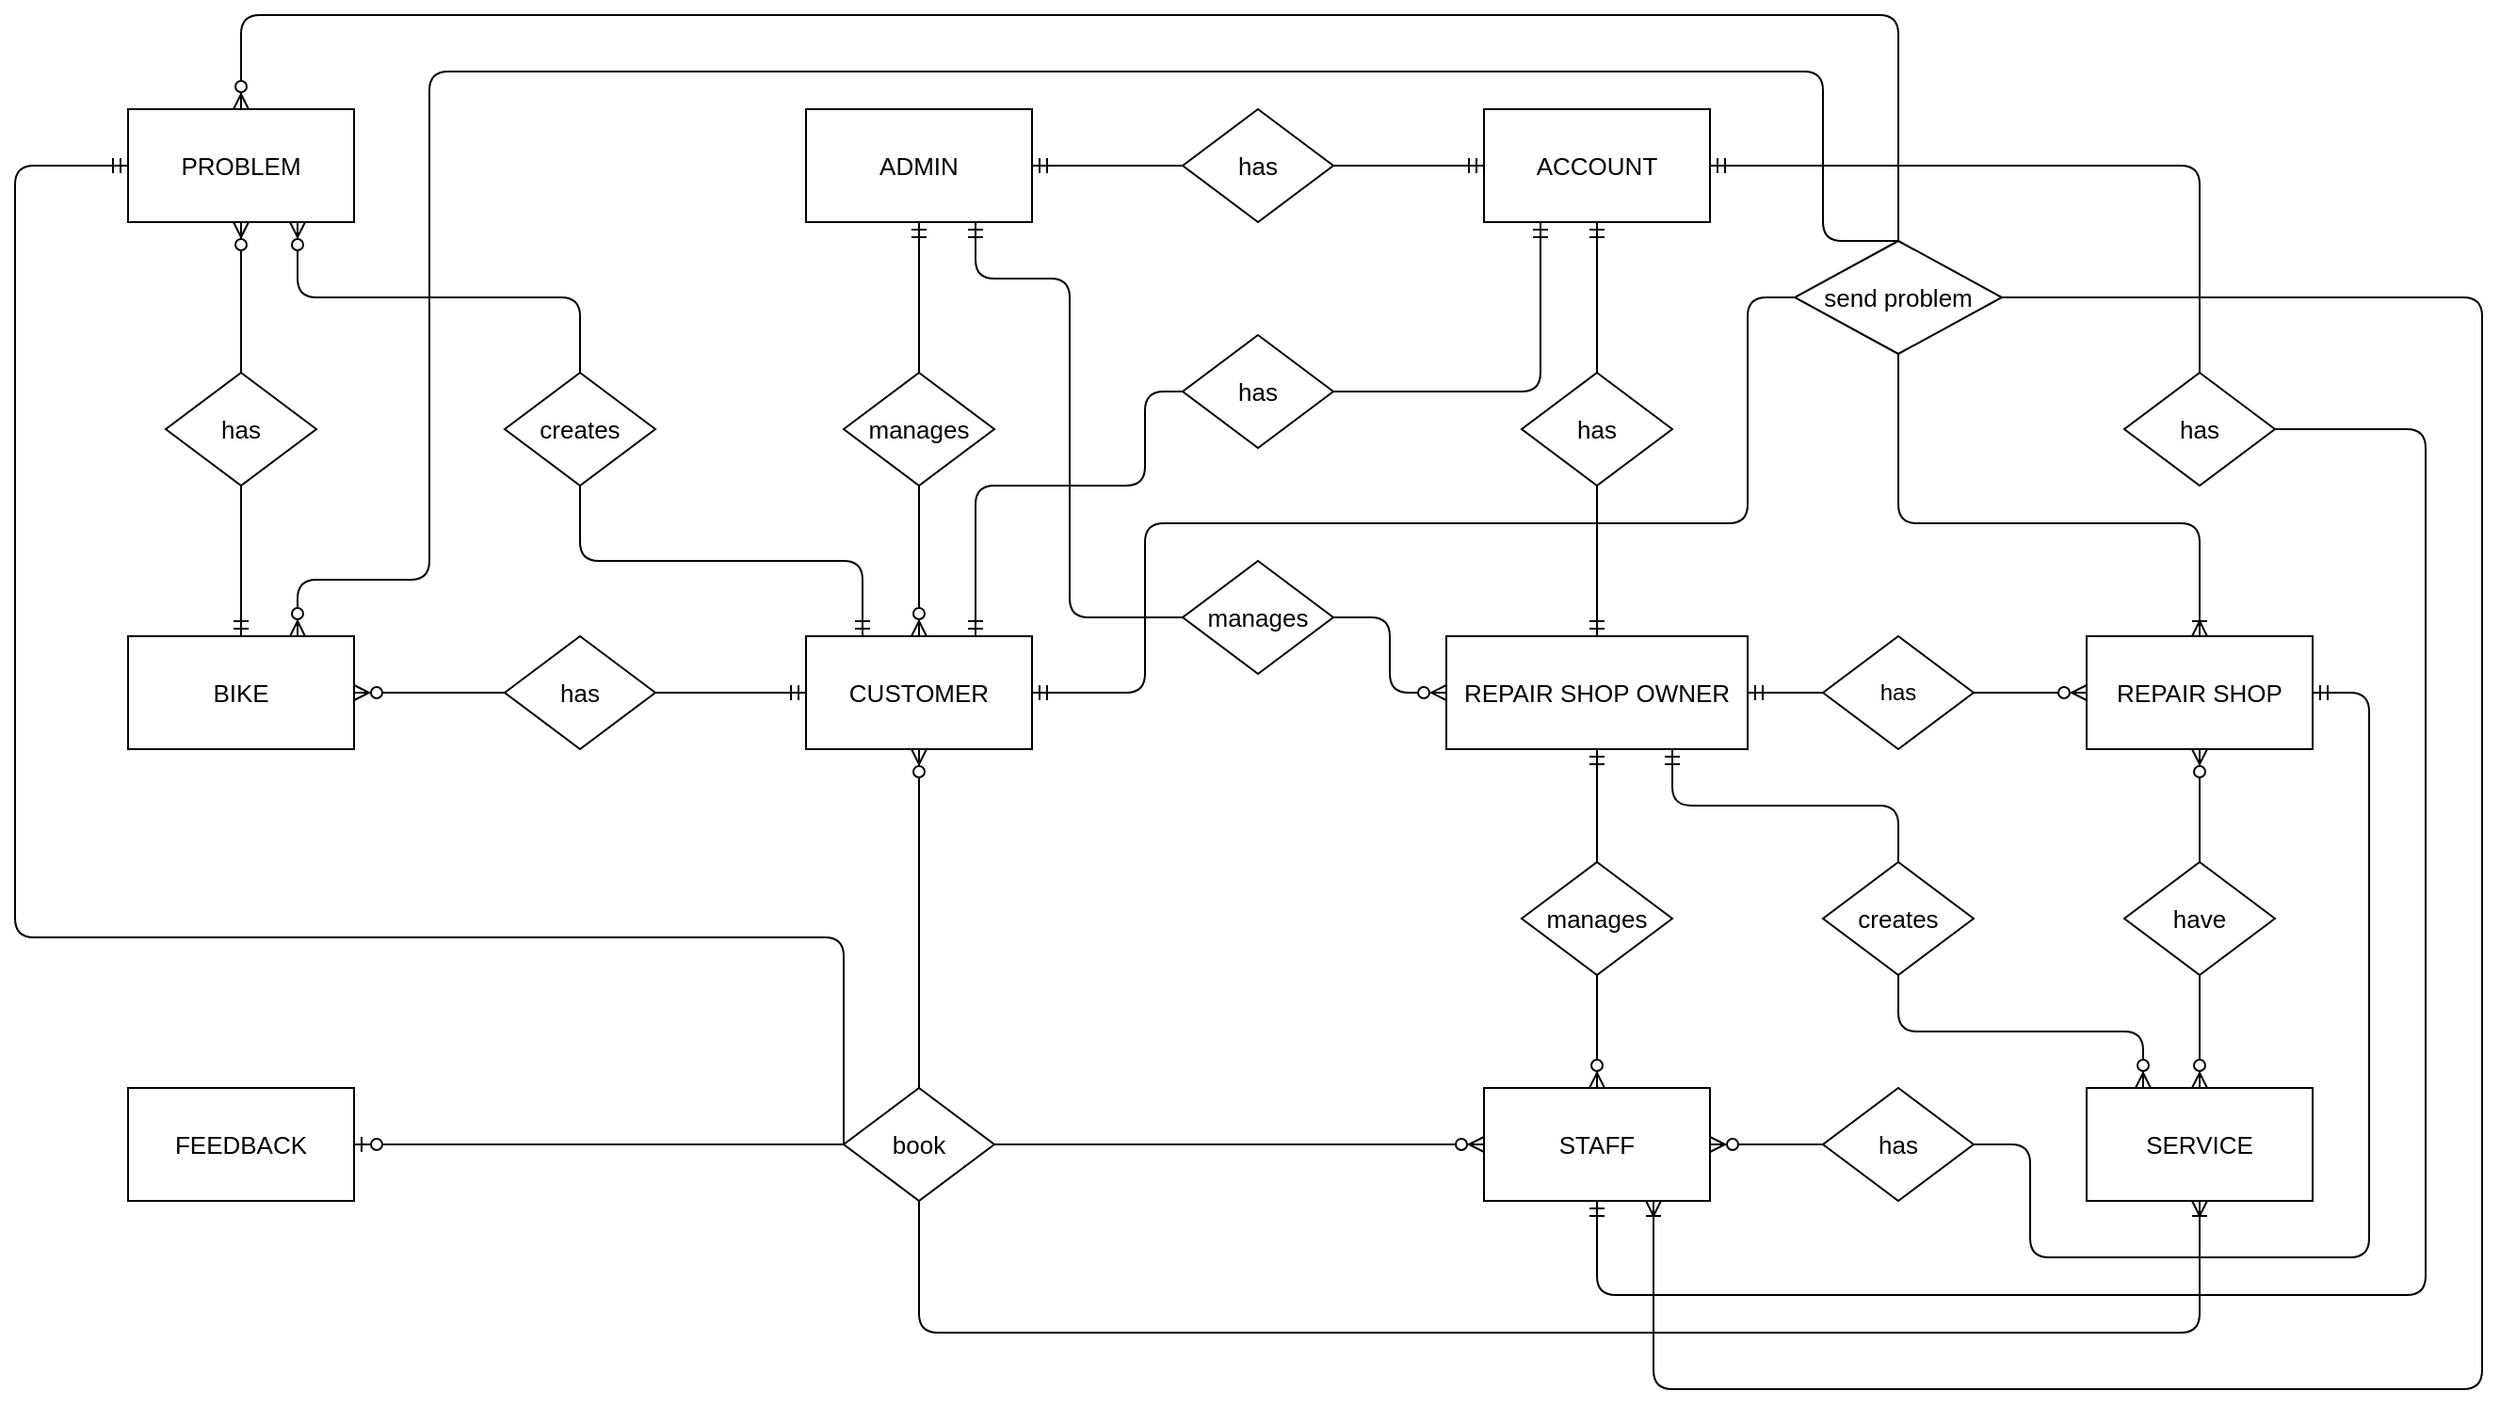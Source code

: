 <mxfile version="14.8.4" type="device"><diagram id="4bAuLs9GqdFUeBqoqcmT" name="Page-1"><mxGraphModel dx="1385" dy="628" grid="1" gridSize="10" guides="1" tooltips="1" connect="1" arrows="1" fold="1" page="1" pageScale="1" pageWidth="2336" pageHeight="1654" math="0" shadow="0"><root><mxCell id="0"/><mxCell id="1" parent="0"/><mxCell id="JLoSoah3RGLl2QCuuMoG-1" value="BIKE" style="rounded=0;whiteSpace=wrap;html=1;fontSize=13;" parent="1" vertex="1"><mxGeometry x="360" y="400" width="120" height="60" as="geometry"/></mxCell><mxCell id="JLoSoah3RGLl2QCuuMoG-2" value="ACCOUNT" style="rounded=0;whiteSpace=wrap;html=1;fontSize=13;" parent="1" vertex="1"><mxGeometry x="1080" y="120" width="120" height="60" as="geometry"/></mxCell><mxCell id="JLoSoah3RGLl2QCuuMoG-3" value="ADMIN" style="rounded=0;whiteSpace=wrap;html=1;fontSize=13;" parent="1" vertex="1"><mxGeometry x="720" y="120" width="120" height="60" as="geometry"/></mxCell><mxCell id="JLoSoah3RGLl2QCuuMoG-4" value="CUSTOMER" style="rounded=0;whiteSpace=wrap;html=1;fontSize=13;" parent="1" vertex="1"><mxGeometry x="720" y="400" width="120" height="60" as="geometry"/></mxCell><mxCell id="JLoSoah3RGLl2QCuuMoG-5" value="PROBLEM" style="rounded=0;whiteSpace=wrap;html=1;fontSize=13;" parent="1" vertex="1"><mxGeometry x="360" y="120" width="120" height="60" as="geometry"/></mxCell><mxCell id="JLoSoah3RGLl2QCuuMoG-6" value="REPAIR SHOP OWNER" style="rounded=0;whiteSpace=wrap;html=1;fontSize=13;" parent="1" vertex="1"><mxGeometry x="1060" y="400" width="160" height="60" as="geometry"/></mxCell><mxCell id="JLoSoah3RGLl2QCuuMoG-9" value="STAFF" style="rounded=0;whiteSpace=wrap;html=1;fontSize=13;" parent="1" vertex="1"><mxGeometry x="1080" y="640" width="120" height="60" as="geometry"/></mxCell><mxCell id="JLoSoah3RGLl2QCuuMoG-10" value="REPAIR SHOP" style="rounded=0;whiteSpace=wrap;html=1;fontSize=13;" parent="1" vertex="1"><mxGeometry x="1400" y="400" width="120" height="60" as="geometry"/></mxCell><mxCell id="JLoSoah3RGLl2QCuuMoG-11" value="SERVICE" style="rounded=0;whiteSpace=wrap;html=1;fontSize=13;" parent="1" vertex="1"><mxGeometry x="1400" y="640" width="120" height="60" as="geometry"/></mxCell><mxCell id="JLoSoah3RGLl2QCuuMoG-13" value="has" style="rhombus;whiteSpace=wrap;html=1;fontSize=13;" parent="1" vertex="1"><mxGeometry x="380" y="260" width="80" height="60" as="geometry"/></mxCell><mxCell id="JLoSoah3RGLl2QCuuMoG-14" value="" style="edgeStyle=orthogonalEdgeStyle;fontSize=12;html=1;endArrow=ERzeroToMany;endFill=1;exitX=0.5;exitY=0;exitDx=0;exitDy=0;entryX=0.5;entryY=1;entryDx=0;entryDy=0;" parent="1" source="JLoSoah3RGLl2QCuuMoG-13" target="JLoSoah3RGLl2QCuuMoG-5" edge="1"><mxGeometry width="100" height="100" relative="1" as="geometry"><mxPoint x="930" y="460" as="sourcePoint"/><mxPoint x="1030" y="360" as="targetPoint"/></mxGeometry></mxCell><mxCell id="JLoSoah3RGLl2QCuuMoG-15" value="" style="edgeStyle=orthogonalEdgeStyle;fontSize=12;html=1;endArrow=ERmandOne;endFill=0;exitX=0.5;exitY=1;exitDx=0;exitDy=0;entryX=0.5;entryY=0;entryDx=0;entryDy=0;" parent="1" source="JLoSoah3RGLl2QCuuMoG-13" target="JLoSoah3RGLl2QCuuMoG-1" edge="1"><mxGeometry width="100" height="100" relative="1" as="geometry"><mxPoint x="430" y="260" as="sourcePoint"/><mxPoint x="430" y="190" as="targetPoint"/></mxGeometry></mxCell><mxCell id="JLoSoah3RGLl2QCuuMoG-16" value="has" style="rhombus;whiteSpace=wrap;html=1;fontSize=13;" parent="1" vertex="1"><mxGeometry x="560" y="400" width="80" height="60" as="geometry"/></mxCell><mxCell id="JLoSoah3RGLl2QCuuMoG-17" value="" style="edgeStyle=orthogonalEdgeStyle;fontSize=12;html=1;endArrow=ERmandOne;endFill=0;entryX=0;entryY=0.5;entryDx=0;entryDy=0;exitX=1;exitY=0.5;exitDx=0;exitDy=0;" parent="1" source="JLoSoah3RGLl2QCuuMoG-16" target="JLoSoah3RGLl2QCuuMoG-4" edge="1"><mxGeometry width="100" height="100" relative="1" as="geometry"><mxPoint x="630" y="430" as="sourcePoint"/><mxPoint x="530" y="600" as="targetPoint"/></mxGeometry></mxCell><mxCell id="JLoSoah3RGLl2QCuuMoG-18" value="" style="edgeStyle=orthogonalEdgeStyle;fontSize=12;html=1;endArrow=ERzeroToMany;endFill=1;entryX=1;entryY=0.5;entryDx=0;entryDy=0;exitX=0;exitY=0.5;exitDx=0;exitDy=0;" parent="1" source="JLoSoah3RGLl2QCuuMoG-16" target="JLoSoah3RGLl2QCuuMoG-1" edge="1"><mxGeometry width="100" height="100" relative="1" as="geometry"><mxPoint x="560" y="430" as="sourcePoint"/><mxPoint x="420" y="460" as="targetPoint"/></mxGeometry></mxCell><mxCell id="JLoSoah3RGLl2QCuuMoG-29" value="" style="edgeStyle=orthogonalEdgeStyle;fontSize=12;html=1;endArrow=ERmandOne;endFill=0;entryX=0;entryY=0.5;entryDx=0;entryDy=0;exitX=0;exitY=0.5;exitDx=0;exitDy=0;" parent="1" source="JLoSoah3RGLl2QCuuMoG-43" target="JLoSoah3RGLl2QCuuMoG-5" edge="1"><mxGeometry width="100" height="100" relative="1" as="geometry"><mxPoint x="560" y="670" as="sourcePoint"/><mxPoint x="370" y="145" as="targetPoint"/><Array as="points"><mxPoint x="740" y="560"/><mxPoint x="300" y="560"/><mxPoint x="300" y="150"/></Array></mxGeometry></mxCell><mxCell id="JLoSoah3RGLl2QCuuMoG-30" value="creates" style="rhombus;whiteSpace=wrap;html=1;fontSize=13;" parent="1" vertex="1"><mxGeometry x="560" y="260" width="80" height="60" as="geometry"/></mxCell><mxCell id="JLoSoah3RGLl2QCuuMoG-31" value="" style="edgeStyle=orthogonalEdgeStyle;fontSize=12;html=1;endArrow=ERzeroToMany;endFill=1;exitX=0.5;exitY=0;exitDx=0;exitDy=0;entryX=0.75;entryY=1;entryDx=0;entryDy=0;" parent="1" source="JLoSoah3RGLl2QCuuMoG-30" target="JLoSoah3RGLl2QCuuMoG-5" edge="1"><mxGeometry width="100" height="100" relative="1" as="geometry"><mxPoint x="430" y="260" as="sourcePoint"/><mxPoint x="430" y="190" as="targetPoint"/></mxGeometry></mxCell><mxCell id="JLoSoah3RGLl2QCuuMoG-32" value="" style="edgeStyle=orthogonalEdgeStyle;fontSize=12;html=1;endArrow=ERmandOne;endFill=0;exitX=0.5;exitY=1;exitDx=0;exitDy=0;entryX=0.25;entryY=0;entryDx=0;entryDy=0;" parent="1" source="JLoSoah3RGLl2QCuuMoG-30" target="JLoSoah3RGLl2QCuuMoG-4" edge="1"><mxGeometry width="100" height="100" relative="1" as="geometry"><mxPoint x="430" y="340" as="sourcePoint"/><mxPoint x="430" y="410" as="targetPoint"/></mxGeometry></mxCell><mxCell id="JLoSoah3RGLl2QCuuMoG-33" value="send problem" style="rhombus;whiteSpace=wrap;html=1;fontSize=13;" parent="1" vertex="1"><mxGeometry x="1245" y="190" width="110" height="60" as="geometry"/></mxCell><mxCell id="JLoSoah3RGLl2QCuuMoG-34" value="" style="edgeStyle=orthogonalEdgeStyle;fontSize=12;html=1;endArrow=ERzeroToMany;endFill=1;exitX=0.5;exitY=0;exitDx=0;exitDy=0;entryX=0.5;entryY=0;entryDx=0;entryDy=0;" parent="1" source="JLoSoah3RGLl2QCuuMoG-33" target="JLoSoah3RGLl2QCuuMoG-5" edge="1"><mxGeometry width="100" height="100" relative="1" as="geometry"><mxPoint x="610" y="260" as="sourcePoint"/><mxPoint x="460" y="190" as="targetPoint"/><Array as="points"><mxPoint x="1300" y="70"/><mxPoint x="420" y="70"/></Array></mxGeometry></mxCell><mxCell id="JLoSoah3RGLl2QCuuMoG-35" value="" style="edgeStyle=orthogonalEdgeStyle;fontSize=12;html=1;endArrow=ERoneToMany;endFill=0;exitX=0.5;exitY=1;exitDx=0;exitDy=0;entryX=0.5;entryY=0;entryDx=0;entryDy=0;" parent="1" source="JLoSoah3RGLl2QCuuMoG-33" target="JLoSoah3RGLl2QCuuMoG-10" edge="1"><mxGeometry width="100" height="100" relative="1" as="geometry"><mxPoint x="430" y="340" as="sourcePoint"/><mxPoint x="430" y="410" as="targetPoint"/><Array as="points"><mxPoint x="1300" y="340"/><mxPoint x="1460" y="340"/></Array></mxGeometry></mxCell><mxCell id="JLoSoah3RGLl2QCuuMoG-36" value="manages" style="rhombus;whiteSpace=wrap;html=1;fontSize=13;" parent="1" vertex="1"><mxGeometry x="740" y="260" width="80" height="60" as="geometry"/></mxCell><mxCell id="JLoSoah3RGLl2QCuuMoG-37" value="" style="edgeStyle=orthogonalEdgeStyle;fontSize=12;html=1;endArrow=ERzeroToMany;endFill=1;exitX=0.5;exitY=1;exitDx=0;exitDy=0;entryX=0.5;entryY=0;entryDx=0;entryDy=0;" parent="1" source="JLoSoah3RGLl2QCuuMoG-36" target="JLoSoah3RGLl2QCuuMoG-4" edge="1"><mxGeometry width="100" height="100" relative="1" as="geometry"><mxPoint x="610" y="340" as="sourcePoint"/><mxPoint x="760" y="410" as="targetPoint"/></mxGeometry></mxCell><mxCell id="JLoSoah3RGLl2QCuuMoG-38" value="" style="edgeStyle=orthogonalEdgeStyle;fontSize=12;html=1;endArrow=ERmandOne;endFill=0;exitX=0.5;exitY=0;exitDx=0;exitDy=0;entryX=0.5;entryY=1;entryDx=0;entryDy=0;" parent="1" source="JLoSoah3RGLl2QCuuMoG-36" target="JLoSoah3RGLl2QCuuMoG-3" edge="1"><mxGeometry width="100" height="100" relative="1" as="geometry"><mxPoint x="970" y="340" as="sourcePoint"/><mxPoint x="820" y="410" as="targetPoint"/></mxGeometry></mxCell><mxCell id="JLoSoah3RGLl2QCuuMoG-40" value="has" style="rhombus;whiteSpace=wrap;html=1;fontSize=13;" parent="1" vertex="1"><mxGeometry x="920" y="240" width="80" height="60" as="geometry"/></mxCell><mxCell id="JLoSoah3RGLl2QCuuMoG-41" value="" style="edgeStyle=orthogonalEdgeStyle;fontSize=12;html=1;endArrow=ERmandOne;endFill=0;exitX=0;exitY=0.5;exitDx=0;exitDy=0;entryX=0.75;entryY=0;entryDx=0;entryDy=0;" parent="1" source="JLoSoah3RGLl2QCuuMoG-40" target="JLoSoah3RGLl2QCuuMoG-4" edge="1"><mxGeometry width="100" height="100" relative="1" as="geometry"><mxPoint x="790" y="340" as="sourcePoint"/><mxPoint x="790" y="410" as="targetPoint"/><Array as="points"><mxPoint x="900" y="270"/><mxPoint x="900" y="320"/><mxPoint x="810" y="320"/></Array></mxGeometry></mxCell><mxCell id="JLoSoah3RGLl2QCuuMoG-42" value="" style="edgeStyle=orthogonalEdgeStyle;fontSize=12;html=1;endArrow=ERmandOne;endFill=0;exitX=1;exitY=0.5;exitDx=0;exitDy=0;entryX=0.25;entryY=1;entryDx=0;entryDy=0;" parent="1" source="JLoSoah3RGLl2QCuuMoG-40" target="JLoSoah3RGLl2QCuuMoG-2" edge="1"><mxGeometry width="100" height="100" relative="1" as="geometry"><mxPoint x="970" y="340" as="sourcePoint"/><mxPoint x="820" y="410" as="targetPoint"/></mxGeometry></mxCell><mxCell id="JLoSoah3RGLl2QCuuMoG-43" value="book" style="rhombus;whiteSpace=wrap;html=1;fontSize=13;" parent="1" vertex="1"><mxGeometry x="740" y="640" width="80" height="60" as="geometry"/></mxCell><mxCell id="JLoSoah3RGLl2QCuuMoG-44" value="" style="edgeStyle=orthogonalEdgeStyle;fontSize=12;html=1;endArrow=ERzeroToMany;endFill=1;exitX=0.5;exitY=0;exitDx=0;exitDy=0;entryX=0.5;entryY=1;entryDx=0;entryDy=0;fontStyle=1" parent="1" source="JLoSoah3RGLl2QCuuMoG-43" target="JLoSoah3RGLl2QCuuMoG-4" edge="1"><mxGeometry width="100" height="100" relative="1" as="geometry"><mxPoint x="790" y="340" as="sourcePoint"/><mxPoint x="780" y="460" as="targetPoint"/></mxGeometry></mxCell><mxCell id="JLoSoah3RGLl2QCuuMoG-45" value="" style="edgeStyle=orthogonalEdgeStyle;fontSize=12;html=1;endArrow=ERzeroToMany;endFill=1;exitX=1;exitY=0.5;exitDx=0;exitDy=0;entryX=0;entryY=0.5;entryDx=0;entryDy=0;" parent="1" source="JLoSoah3RGLl2QCuuMoG-43" target="JLoSoah3RGLl2QCuuMoG-9" edge="1"><mxGeometry width="100" height="100" relative="1" as="geometry"><mxPoint x="790" y="520" as="sourcePoint"/><mxPoint x="780" y="640" as="targetPoint"/></mxGeometry></mxCell><mxCell id="JLoSoah3RGLl2QCuuMoG-46" value="has" style="rhombus;whiteSpace=wrap;html=1;fontSize=13;" parent="1" vertex="1"><mxGeometry x="920" y="120" width="80" height="60" as="geometry"/></mxCell><mxCell id="JLoSoah3RGLl2QCuuMoG-47" value="" style="edgeStyle=orthogonalEdgeStyle;fontSize=12;html=1;endArrow=ERmandOne;endFill=0;entryX=0;entryY=0.5;entryDx=0;entryDy=0;exitX=1;exitY=0.5;exitDx=0;exitDy=0;" parent="1" source="JLoSoah3RGLl2QCuuMoG-46" target="JLoSoah3RGLl2QCuuMoG-2" edge="1"><mxGeometry width="100" height="100" relative="1" as="geometry"><mxPoint x="1020" y="160" as="sourcePoint"/><mxPoint x="790" y="190" as="targetPoint"/></mxGeometry></mxCell><mxCell id="JLoSoah3RGLl2QCuuMoG-48" value="" style="edgeStyle=orthogonalEdgeStyle;fontSize=12;html=1;endArrow=ERmandOne;endFill=0;entryX=1;entryY=0.5;entryDx=0;entryDy=0;exitX=0;exitY=0.5;exitDx=0;exitDy=0;" parent="1" source="JLoSoah3RGLl2QCuuMoG-46" target="JLoSoah3RGLl2QCuuMoG-3" edge="1"><mxGeometry width="100" height="100" relative="1" as="geometry"><mxPoint x="900" y="180" as="sourcePoint"/><mxPoint x="1090" y="160" as="targetPoint"/></mxGeometry></mxCell><mxCell id="JLoSoah3RGLl2QCuuMoG-49" value="manages" style="rhombus;whiteSpace=wrap;html=1;fontSize=13;" parent="1" vertex="1"><mxGeometry x="920" y="360" width="80" height="60" as="geometry"/></mxCell><mxCell id="JLoSoah3RGLl2QCuuMoG-50" value="" style="edgeStyle=orthogonalEdgeStyle;fontSize=12;html=1;endArrow=ERmandOne;endFill=0;exitX=0;exitY=0.5;exitDx=0;exitDy=0;entryX=0.75;entryY=1;entryDx=0;entryDy=0;" parent="1" source="JLoSoah3RGLl2QCuuMoG-49" target="JLoSoah3RGLl2QCuuMoG-3" edge="1"><mxGeometry width="100" height="100" relative="1" as="geometry"><mxPoint x="790" y="260" as="sourcePoint"/><mxPoint x="790" y="190" as="targetPoint"/><Array as="points"><mxPoint x="860" y="390"/><mxPoint x="860" y="210"/><mxPoint x="810" y="210"/></Array></mxGeometry></mxCell><mxCell id="JLoSoah3RGLl2QCuuMoG-51" value="" style="edgeStyle=orthogonalEdgeStyle;fontSize=12;html=1;endArrow=ERzeroToMany;endFill=1;exitX=1;exitY=0.5;exitDx=0;exitDy=0;entryX=0;entryY=0.5;entryDx=0;entryDy=0;" parent="1" source="JLoSoah3RGLl2QCuuMoG-49" target="JLoSoah3RGLl2QCuuMoG-6" edge="1"><mxGeometry width="100" height="100" relative="1" as="geometry"><mxPoint x="790" y="340" as="sourcePoint"/><mxPoint x="790" y="410.0" as="targetPoint"/></mxGeometry></mxCell><mxCell id="JLoSoah3RGLl2QCuuMoG-52" value="has" style="rhombus;whiteSpace=wrap;html=1;fontStyle=0;fontSize=13;" parent="1" vertex="1"><mxGeometry x="1100" y="260" width="80" height="60" as="geometry"/></mxCell><mxCell id="JLoSoah3RGLl2QCuuMoG-53" value="" style="edgeStyle=orthogonalEdgeStyle;fontSize=12;html=1;endArrow=ERmandOne;endFill=0;exitX=0.5;exitY=0;exitDx=0;exitDy=0;entryX=0.5;entryY=1;entryDx=0;entryDy=0;" parent="1" source="JLoSoah3RGLl2QCuuMoG-52" target="JLoSoah3RGLl2QCuuMoG-2" edge="1"><mxGeometry width="100" height="100" relative="1" as="geometry"><mxPoint x="1200" y="270" as="sourcePoint"/><mxPoint x="1200" y="200" as="targetPoint"/></mxGeometry></mxCell><mxCell id="JLoSoah3RGLl2QCuuMoG-54" value="" style="edgeStyle=orthogonalEdgeStyle;fontSize=12;html=1;endArrow=ERmandOne;endFill=0;exitX=0.5;exitY=1;exitDx=0;exitDy=0;entryX=0.5;entryY=0;entryDx=0;entryDy=0;" parent="1" source="JLoSoah3RGLl2QCuuMoG-52" target="JLoSoah3RGLl2QCuuMoG-6" edge="1"><mxGeometry width="100" height="100" relative="1" as="geometry"><mxPoint x="1230" y="325" as="sourcePoint"/><mxPoint x="1230" y="255" as="targetPoint"/></mxGeometry></mxCell><mxCell id="JLoSoah3RGLl2QCuuMoG-55" value="creates" style="rhombus;whiteSpace=wrap;html=1;fontSize=13;" parent="1" vertex="1"><mxGeometry x="1260" y="520" width="80" height="60" as="geometry"/></mxCell><mxCell id="JLoSoah3RGLl2QCuuMoG-57" value="" style="edgeStyle=orthogonalEdgeStyle;fontSize=12;html=1;endArrow=ERmandOne;endFill=0;exitX=0.5;exitY=0;exitDx=0;exitDy=0;entryX=0.75;entryY=1;entryDx=0;entryDy=0;" parent="1" source="JLoSoah3RGLl2QCuuMoG-55" target="JLoSoah3RGLl2QCuuMoG-6" edge="1"><mxGeometry width="100" height="100" relative="1" as="geometry"><mxPoint x="1010" y="440" as="sourcePoint"/><mxPoint x="1070" y="440" as="targetPoint"/><Array as="points"><mxPoint x="1300" y="490"/><mxPoint x="1180" y="490"/></Array></mxGeometry></mxCell><mxCell id="JLoSoah3RGLl2QCuuMoG-58" value="" style="edgeStyle=orthogonalEdgeStyle;fontSize=12;html=1;endArrow=ERzeroToMany;endFill=1;exitX=0.5;exitY=1;exitDx=0;exitDy=0;entryX=0.25;entryY=0;entryDx=0;entryDy=0;" parent="1" source="JLoSoah3RGLl2QCuuMoG-55" target="JLoSoah3RGLl2QCuuMoG-11" edge="1"><mxGeometry width="100" height="100" relative="1" as="geometry"><mxPoint x="1340" y="610" as="sourcePoint"/><mxPoint x="1400" y="610" as="targetPoint"/></mxGeometry></mxCell><mxCell id="JLoSoah3RGLl2QCuuMoG-59" value="manages" style="rhombus;whiteSpace=wrap;html=1;fontSize=13;" parent="1" vertex="1"><mxGeometry x="1100" y="520" width="80" height="60" as="geometry"/></mxCell><mxCell id="JLoSoah3RGLl2QCuuMoG-62" value="" style="edgeStyle=orthogonalEdgeStyle;fontSize=12;html=1;endArrow=ERmandOne;endFill=0;exitX=0.5;exitY=0;exitDx=0;exitDy=0;entryX=0.5;entryY=1;entryDx=0;entryDy=0;fontStyle=1" parent="1" source="JLoSoah3RGLl2QCuuMoG-59" target="JLoSoah3RGLl2QCuuMoG-6" edge="1"><mxGeometry width="100" height="100" relative="1" as="geometry"><mxPoint x="790" y="520.0" as="sourcePoint"/><mxPoint x="790" y="470.0" as="targetPoint"/></mxGeometry></mxCell><mxCell id="JLoSoah3RGLl2QCuuMoG-63" value="" style="edgeStyle=orthogonalEdgeStyle;fontSize=12;html=1;endArrow=ERzeroToMany;endFill=1;entryX=0.5;entryY=0;entryDx=0;entryDy=0;exitX=0.5;exitY=1;exitDx=0;exitDy=0;" parent="1" source="JLoSoah3RGLl2QCuuMoG-59" target="JLoSoah3RGLl2QCuuMoG-9" edge="1"><mxGeometry width="100" height="100" relative="1" as="geometry"><mxPoint x="1190" y="600" as="sourcePoint"/><mxPoint x="1150" y="410.0" as="targetPoint"/></mxGeometry></mxCell><mxCell id="JLoSoah3RGLl2QCuuMoG-64" value="has" style="rhombus;whiteSpace=wrap;html=1;" parent="1" vertex="1"><mxGeometry x="1260" y="400" width="80" height="60" as="geometry"/></mxCell><mxCell id="JLoSoah3RGLl2QCuuMoG-65" value="" style="edgeStyle=orthogonalEdgeStyle;fontSize=12;html=1;endArrow=ERmandOne;endFill=0;exitX=0;exitY=0.5;exitDx=0;exitDy=0;entryX=1;entryY=0.5;entryDx=0;entryDy=0;" parent="1" source="JLoSoah3RGLl2QCuuMoG-64" target="JLoSoah3RGLl2QCuuMoG-6" edge="1"><mxGeometry width="100" height="100" relative="1" as="geometry"><mxPoint x="1010" y="440" as="sourcePoint"/><mxPoint x="1070" y="440" as="targetPoint"/></mxGeometry></mxCell><mxCell id="JLoSoah3RGLl2QCuuMoG-66" value="" style="edgeStyle=orthogonalEdgeStyle;fontSize=12;html=1;endArrow=ERzeroToMany;endFill=1;entryX=0;entryY=0.5;entryDx=0;entryDy=0;exitX=1;exitY=0.5;exitDx=0;exitDy=0;" parent="1" source="JLoSoah3RGLl2QCuuMoG-64" target="JLoSoah3RGLl2QCuuMoG-10" edge="1"><mxGeometry width="100" height="100" relative="1" as="geometry"><mxPoint x="1370" y="460" as="sourcePoint"/><mxPoint x="1230" y="440" as="targetPoint"/></mxGeometry></mxCell><mxCell id="JLoSoah3RGLl2QCuuMoG-67" value="have" style="rhombus;whiteSpace=wrap;html=1;fontSize=13;" parent="1" vertex="1"><mxGeometry x="1420" y="520" width="80" height="60" as="geometry"/></mxCell><mxCell id="JLoSoah3RGLl2QCuuMoG-68" value="" style="edgeStyle=orthogonalEdgeStyle;fontSize=12;html=1;endArrow=ERzeroToMany;endFill=1;entryX=0.5;entryY=1;entryDx=0;entryDy=0;fontStyle=1;exitX=0.5;exitY=0;exitDx=0;exitDy=0;" parent="1" source="JLoSoah3RGLl2QCuuMoG-67" target="JLoSoah3RGLl2QCuuMoG-10" edge="1"><mxGeometry width="100" height="100" relative="1" as="geometry"><mxPoint x="1520" y="490" as="sourcePoint"/><mxPoint x="1150" y="470" as="targetPoint"/></mxGeometry></mxCell><mxCell id="JLoSoah3RGLl2QCuuMoG-69" value="" style="edgeStyle=orthogonalEdgeStyle;fontSize=12;html=1;endArrow=ERzeroToMany;endFill=1;entryX=0.5;entryY=0;entryDx=0;entryDy=0;exitX=0.5;exitY=1;exitDx=0;exitDy=0;" parent="1" source="JLoSoah3RGLl2QCuuMoG-67" target="JLoSoah3RGLl2QCuuMoG-11" edge="1"><mxGeometry width="100" height="100" relative="1" as="geometry"><mxPoint x="1150" y="600" as="sourcePoint"/><mxPoint x="1150" y="650" as="targetPoint"/></mxGeometry></mxCell><mxCell id="JLoSoah3RGLl2QCuuMoG-70" value="has" style="rhombus;whiteSpace=wrap;html=1;fontSize=13;" parent="1" vertex="1"><mxGeometry x="1260" y="640" width="80" height="60" as="geometry"/></mxCell><mxCell id="JLoSoah3RGLl2QCuuMoG-71" value="" style="edgeStyle=orthogonalEdgeStyle;fontSize=12;html=1;endArrow=ERzeroToMany;endFill=1;entryX=1;entryY=0.5;entryDx=0;entryDy=0;fontStyle=1;exitX=0;exitY=0.5;exitDx=0;exitDy=0;" parent="1" source="JLoSoah3RGLl2QCuuMoG-70" target="JLoSoah3RGLl2QCuuMoG-9" edge="1"><mxGeometry width="100" height="100" relative="1" as="geometry"><mxPoint x="1230" y="700" as="sourcePoint"/><mxPoint x="1470" y="470" as="targetPoint"/></mxGeometry></mxCell><mxCell id="JLoSoah3RGLl2QCuuMoG-72" value="" style="edgeStyle=orthogonalEdgeStyle;fontSize=12;html=1;endArrow=ERmandOne;endFill=0;entryX=1;entryY=0.5;entryDx=0;entryDy=0;fontStyle=1;exitX=1;exitY=0.5;exitDx=0;exitDy=0;" parent="1" source="JLoSoah3RGLl2QCuuMoG-70" target="JLoSoah3RGLl2QCuuMoG-10" edge="1"><mxGeometry width="100" height="100" relative="1" as="geometry"><mxPoint x="1280" y="680" as="sourcePoint"/><mxPoint x="1210" y="680" as="targetPoint"/><Array as="points"><mxPoint x="1370" y="670"/><mxPoint x="1370" y="730"/><mxPoint x="1550" y="730"/><mxPoint x="1550" y="430"/></Array></mxGeometry></mxCell><mxCell id="JLoSoah3RGLl2QCuuMoG-80" value="has" style="rhombus;whiteSpace=wrap;html=1;fontStyle=0;fontSize=13;" parent="1" vertex="1"><mxGeometry x="1420" y="260" width="80" height="60" as="geometry"/></mxCell><mxCell id="JLoSoah3RGLl2QCuuMoG-81" value="" style="edgeStyle=orthogonalEdgeStyle;fontSize=12;html=1;endArrow=ERmandOne;endFill=0;exitX=0.5;exitY=0;exitDx=0;exitDy=0;entryX=1;entryY=0.5;entryDx=0;entryDy=0;" parent="1" source="JLoSoah3RGLl2QCuuMoG-80" target="JLoSoah3RGLl2QCuuMoG-2" edge="1"><mxGeometry width="100" height="100" relative="1" as="geometry"><mxPoint x="1150" y="260" as="sourcePoint"/><mxPoint x="1150" y="190" as="targetPoint"/></mxGeometry></mxCell><mxCell id="JLoSoah3RGLl2QCuuMoG-82" value="" style="edgeStyle=orthogonalEdgeStyle;fontSize=12;html=1;endArrow=ERmandOne;endFill=0;exitX=1;exitY=0.5;exitDx=0;exitDy=0;" parent="1" source="JLoSoah3RGLl2QCuuMoG-80" target="JLoSoah3RGLl2QCuuMoG-9" edge="1"><mxGeometry width="100" height="100" relative="1" as="geometry"><mxPoint x="1770" y="250" as="sourcePoint"/><mxPoint x="1650" y="480" as="targetPoint"/><Array as="points"><mxPoint x="1580" y="290"/><mxPoint x="1580" y="750"/><mxPoint x="1140" y="750"/></Array></mxGeometry></mxCell><mxCell id="JLoSoah3RGLl2QCuuMoG-85" value="" style="edgeStyle=orthogonalEdgeStyle;fontSize=12;html=1;endArrow=ERoneToMany;endFill=0;exitX=0.5;exitY=1;exitDx=0;exitDy=0;entryX=0.5;entryY=1;entryDx=0;entryDy=0;" parent="1" source="JLoSoah3RGLl2QCuuMoG-43" target="JLoSoah3RGLl2QCuuMoG-11" edge="1"><mxGeometry width="100" height="100" relative="1" as="geometry"><mxPoint x="1000" y="770" as="sourcePoint"/><mxPoint x="1458" y="710" as="targetPoint"/><Array as="points"><mxPoint x="780" y="770"/><mxPoint x="1460" y="770"/></Array></mxGeometry></mxCell><mxCell id="hR_D9di85oQgvhERvBrQ-1" value="" style="edgeStyle=orthogonalEdgeStyle;fontSize=12;html=1;endArrow=ERoneToMany;endFill=0;exitX=1;exitY=0.5;exitDx=0;exitDy=0;entryX=0.75;entryY=1;entryDx=0;entryDy=0;" parent="1" source="JLoSoah3RGLl2QCuuMoG-33" target="JLoSoah3RGLl2QCuuMoG-9" edge="1"><mxGeometry width="100" height="100" relative="1" as="geometry"><mxPoint x="1360" y="300" as="sourcePoint"/><mxPoint x="1520" y="380" as="targetPoint"/><Array as="points"><mxPoint x="1610" y="220"/><mxPoint x="1610" y="800"/><mxPoint x="1170" y="800"/></Array></mxGeometry></mxCell><mxCell id="hR_D9di85oQgvhERvBrQ-2" value="" style="edgeStyle=orthogonalEdgeStyle;fontSize=12;html=1;endArrow=ERmandOne;endFill=0;exitX=0;exitY=0.5;exitDx=0;exitDy=0;entryX=1;entryY=0.5;entryDx=0;entryDy=0;" parent="1" source="JLoSoah3RGLl2QCuuMoG-33" target="JLoSoah3RGLl2QCuuMoG-4" edge="1"><mxGeometry width="100" height="100" relative="1" as="geometry"><mxPoint x="1220" y="270" as="sourcePoint"/><mxPoint x="1380" y="420.0" as="targetPoint"/><Array as="points"><mxPoint x="1220" y="220"/><mxPoint x="1220" y="340"/><mxPoint x="900" y="340"/><mxPoint x="900" y="430"/></Array></mxGeometry></mxCell><mxCell id="YF-bdfkpeFSyrEAIaSOP-8" value="" style="edgeStyle=orthogonalEdgeStyle;fontSize=12;html=1;endArrow=ERzeroToMany;endFill=1;exitX=0.5;exitY=0;exitDx=0;exitDy=0;entryX=0.75;entryY=0;entryDx=0;entryDy=0;" parent="1" source="JLoSoah3RGLl2QCuuMoG-33" target="JLoSoah3RGLl2QCuuMoG-1" edge="1"><mxGeometry width="100" height="100" relative="1" as="geometry"><mxPoint x="610" y="270" as="sourcePoint"/><mxPoint x="460" y="190" as="targetPoint"/><Array as="points"><mxPoint x="1260" y="190"/><mxPoint x="1260" y="100"/><mxPoint x="520" y="100"/><mxPoint x="520" y="370"/><mxPoint x="450" y="370"/></Array></mxGeometry></mxCell><mxCell id="RGVUXMu3FA6EAV1idhIa-1" value="FEEDBACK" style="rounded=0;whiteSpace=wrap;html=1;fontSize=13;" vertex="1" parent="1"><mxGeometry x="360" y="640" width="120" height="60" as="geometry"/></mxCell><mxCell id="RGVUXMu3FA6EAV1idhIa-3" value="" style="edgeStyle=orthogonalEdgeStyle;fontSize=12;html=1;endArrow=ERzeroToOne;endFill=1;entryX=1;entryY=0.5;entryDx=0;entryDy=0;exitX=0;exitY=0.5;exitDx=0;exitDy=0;" edge="1" parent="1" source="JLoSoah3RGLl2QCuuMoG-43" target="RGVUXMu3FA6EAV1idhIa-1"><mxGeometry width="100" height="100" relative="1" as="geometry"><mxPoint x="1070" y="1100" as="sourcePoint"/><mxPoint x="690" y="580" as="targetPoint"/><Array as="points"><mxPoint x="650" y="670"/><mxPoint x="650" y="670"/></Array></mxGeometry></mxCell></root></mxGraphModel></diagram></mxfile>